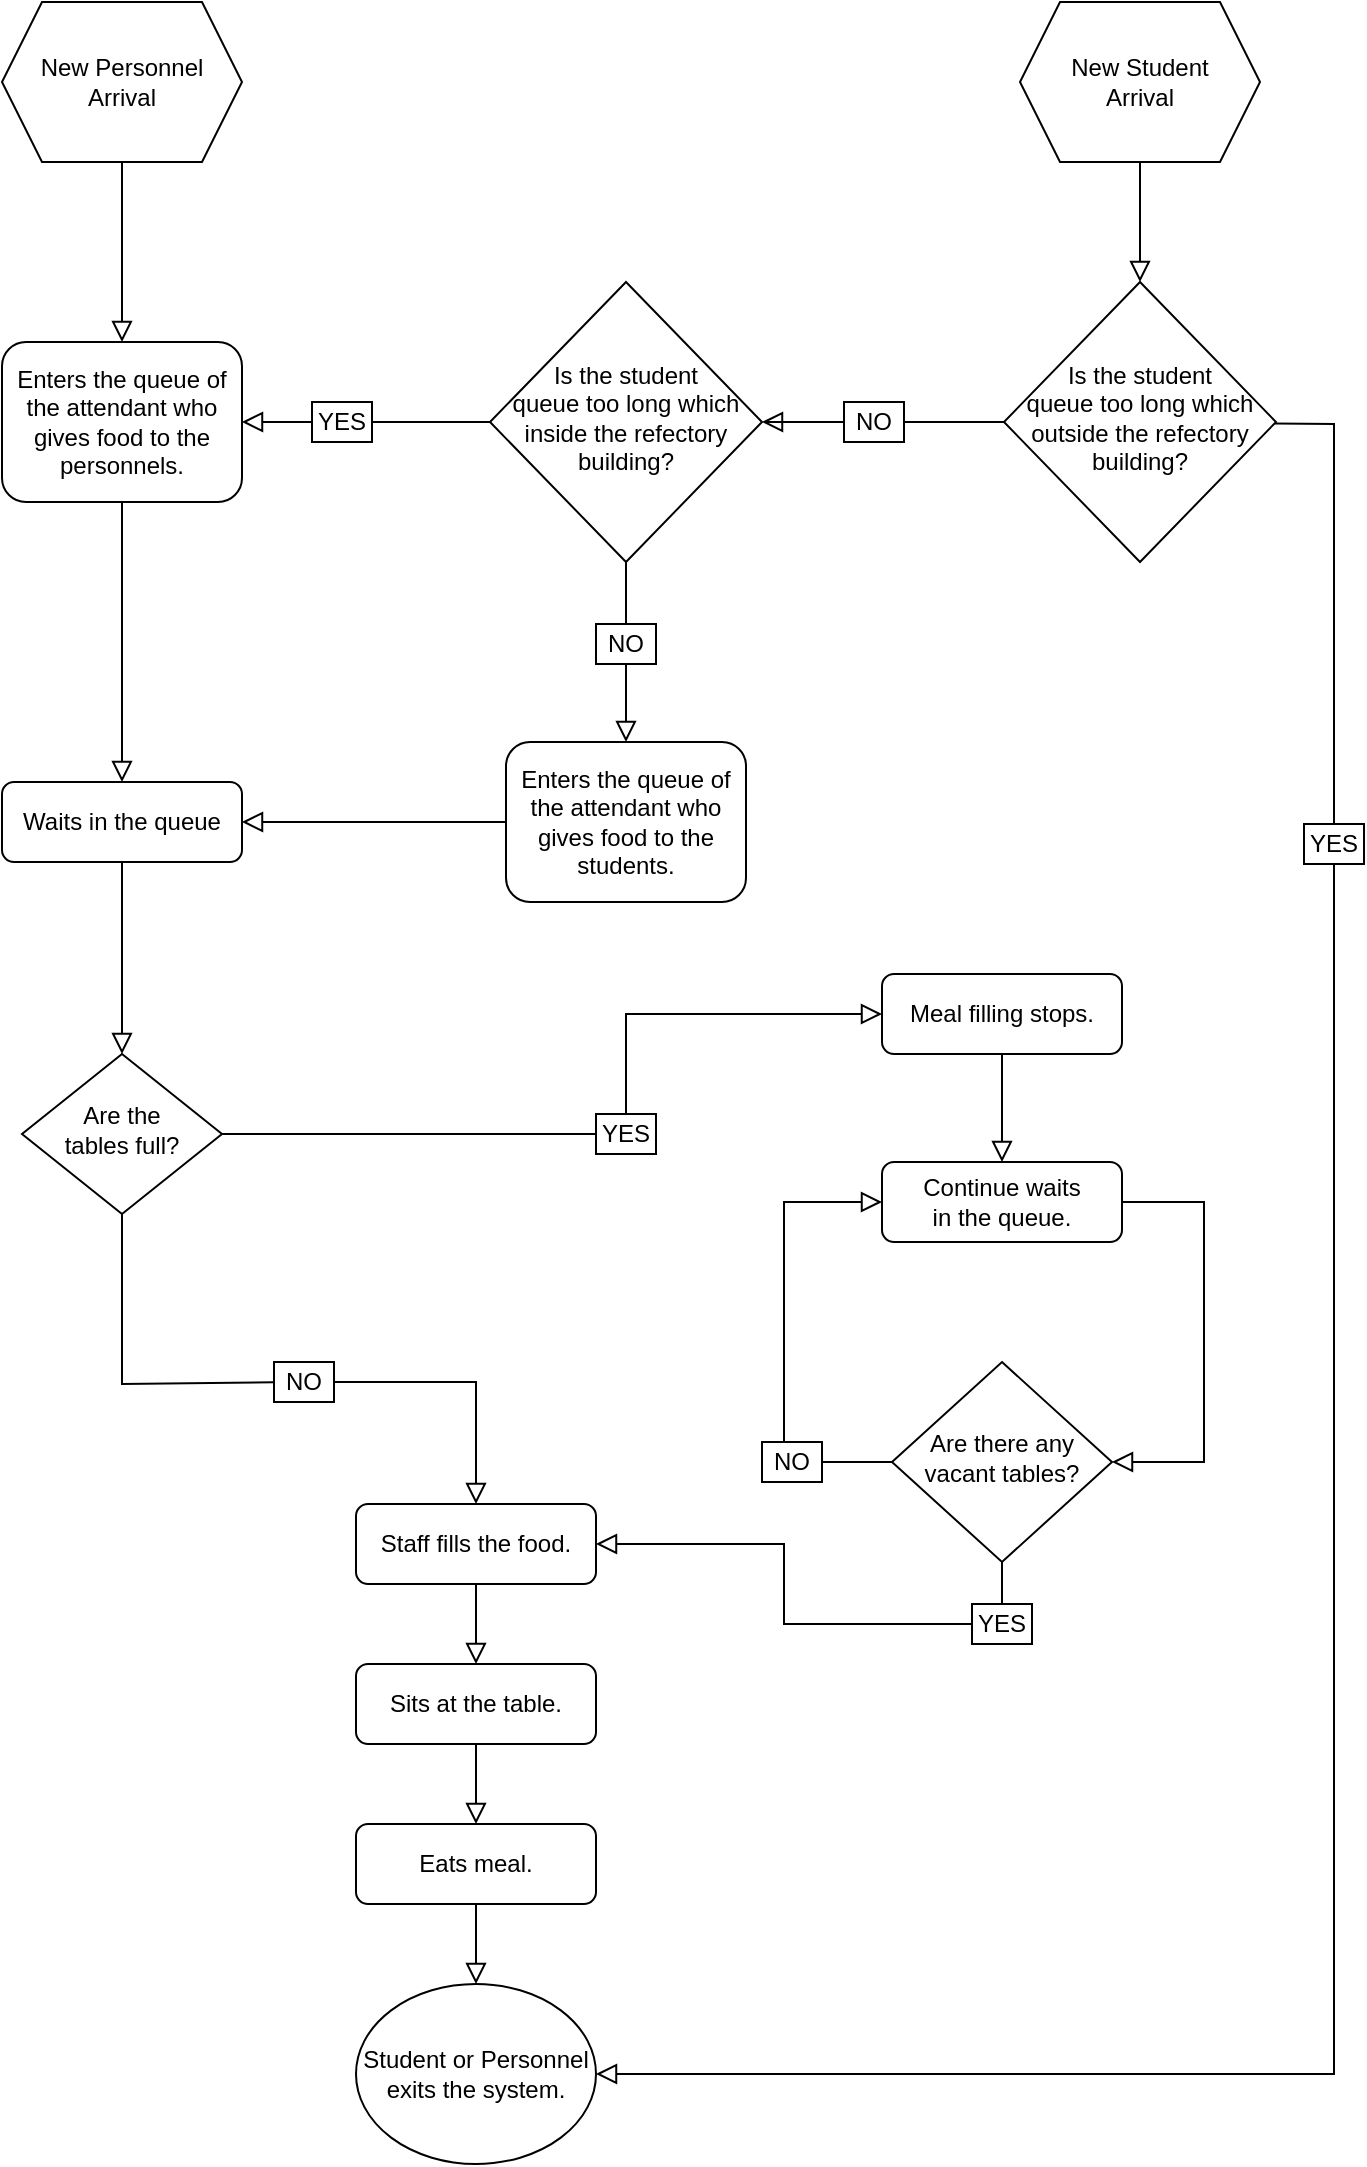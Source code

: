 <mxfile version="20.7.4" type="device"><diagram id="C5RBs43oDa-KdzZeNtuy" name="Page-1"><mxGraphModel dx="1687" dy="936" grid="1" gridSize="10" guides="1" tooltips="1" connect="1" arrows="1" fold="1" page="1" pageScale="1" pageWidth="827" pageHeight="1169" math="0" shadow="0"><root><mxCell id="WIyWlLk6GJQsqaUBKTNV-0"/><mxCell id="WIyWlLk6GJQsqaUBKTNV-1" parent="WIyWlLk6GJQsqaUBKTNV-0"/><mxCell id="ZQJ4ThUN4z0ttn7727NI-0" value="New Student&lt;br&gt;Arrival" style="shape=hexagon;perimeter=hexagonPerimeter2;whiteSpace=wrap;html=1;fixedSize=1;" parent="WIyWlLk6GJQsqaUBKTNV-1" vertex="1"><mxGeometry x="589" y="59" width="120" height="80" as="geometry"/></mxCell><mxCell id="ZQJ4ThUN4z0ttn7727NI-1" value="New Personnel Arrival" style="shape=hexagon;perimeter=hexagonPerimeter2;whiteSpace=wrap;html=1;fixedSize=1;" parent="WIyWlLk6GJQsqaUBKTNV-1" vertex="1"><mxGeometry x="80" y="59" width="120" height="80" as="geometry"/></mxCell><mxCell id="ZQJ4ThUN4z0ttn7727NI-4" value="" style="rounded=0;html=1;jettySize=auto;orthogonalLoop=1;fontSize=11;endArrow=block;endFill=0;endSize=8;strokeWidth=1;shadow=0;labelBackgroundColor=none;edgeStyle=orthogonalEdgeStyle;" parent="WIyWlLk6GJQsqaUBKTNV-1" source="ZQJ4ThUN4z0ttn7727NI-1" target="ZQJ4ThUN4z0ttn7727NI-6" edge="1"><mxGeometry x="-1" y="158" relative="1" as="geometry"><mxPoint x="139.09" y="149" as="sourcePoint"/><mxPoint x="139.09" y="199" as="targetPoint"/><mxPoint x="-108" y="-150" as="offset"/></mxGeometry></mxCell><mxCell id="ZQJ4ThUN4z0ttn7727NI-5" value="" style="rounded=0;html=1;jettySize=auto;orthogonalLoop=1;fontSize=11;endArrow=block;endFill=0;endSize=8;strokeWidth=1;shadow=0;labelBackgroundColor=none;edgeStyle=orthogonalEdgeStyle;" parent="WIyWlLk6GJQsqaUBKTNV-1" source="ZQJ4ThUN4z0ttn7727NI-0" target="fEY2b7OxNCGMePbxUrAP-0" edge="1"><mxGeometry x="-1" y="158" relative="1" as="geometry"><mxPoint x="440" y="149" as="sourcePoint"/><mxPoint x="430" y="189" as="targetPoint"/><mxPoint x="-108" y="-150" as="offset"/></mxGeometry></mxCell><mxCell id="ZQJ4ThUN4z0ttn7727NI-6" value="Enters the queue of the attendant who gives food to the personnels." style="rounded=1;whiteSpace=wrap;html=1;fontSize=12;glass=0;strokeWidth=1;shadow=0;" parent="WIyWlLk6GJQsqaUBKTNV-1" vertex="1"><mxGeometry x="80" y="229" width="120" height="80" as="geometry"/></mxCell><mxCell id="ZQJ4ThUN4z0ttn7727NI-7" value="Enters the queue of the attendant who gives food to the students." style="rounded=1;whiteSpace=wrap;html=1;fontSize=12;glass=0;strokeWidth=1;shadow=0;" parent="WIyWlLk6GJQsqaUBKTNV-1" vertex="1"><mxGeometry x="332" y="429" width="120" height="80" as="geometry"/></mxCell><mxCell id="ZQJ4ThUN4z0ttn7727NI-8" value="Is the student &lt;br&gt;queue too long which inside the refectory building?" style="rhombus;whiteSpace=wrap;html=1;shadow=0;fontFamily=Helvetica;fontSize=12;align=center;strokeWidth=1;spacing=6;spacingTop=-4;" parent="WIyWlLk6GJQsqaUBKTNV-1" vertex="1"><mxGeometry x="324" y="199" width="136" height="140" as="geometry"/></mxCell><mxCell id="ZQJ4ThUN4z0ttn7727NI-9" value="Are the&lt;br&gt;tables full?" style="rhombus;whiteSpace=wrap;html=1;shadow=0;fontFamily=Helvetica;fontSize=12;align=center;strokeWidth=1;spacing=6;spacingTop=-4;" parent="WIyWlLk6GJQsqaUBKTNV-1" vertex="1"><mxGeometry x="90" y="585" width="100" height="80" as="geometry"/></mxCell><mxCell id="ZQJ4ThUN4z0ttn7727NI-11" value="YES" style="rounded=0;whiteSpace=wrap;html=1;" parent="WIyWlLk6GJQsqaUBKTNV-1" vertex="1"><mxGeometry x="235" y="259" width="30" height="20" as="geometry"/></mxCell><mxCell id="ZQJ4ThUN4z0ttn7727NI-13" value="" style="rounded=0;html=1;jettySize=auto;orthogonalLoop=1;fontSize=11;endArrow=block;endFill=0;endSize=8;strokeWidth=1;shadow=0;labelBackgroundColor=none;edgeStyle=orthogonalEdgeStyle;" parent="WIyWlLk6GJQsqaUBKTNV-1" source="ZQJ4ThUN4z0ttn7727NI-11" target="ZQJ4ThUN4z0ttn7727NI-6" edge="1"><mxGeometry x="-1" y="158" relative="1" as="geometry"><mxPoint x="260" y="339" as="sourcePoint"/><mxPoint x="290" y="239" as="targetPoint"/><mxPoint x="-108" y="-150" as="offset"/><Array as="points"/></mxGeometry></mxCell><mxCell id="ZQJ4ThUN4z0ttn7727NI-16" value="NO" style="rounded=0;whiteSpace=wrap;html=1;" parent="WIyWlLk6GJQsqaUBKTNV-1" vertex="1"><mxGeometry x="377" y="370" width="30" height="20" as="geometry"/></mxCell><mxCell id="ZQJ4ThUN4z0ttn7727NI-17" value="" style="endArrow=none;html=1;rounded=0;" parent="WIyWlLk6GJQsqaUBKTNV-1" source="ZQJ4ThUN4z0ttn7727NI-11" target="ZQJ4ThUN4z0ttn7727NI-8" edge="1"><mxGeometry width="50" height="50" relative="1" as="geometry"><mxPoint x="300" y="349" as="sourcePoint"/><mxPoint x="350" y="299" as="targetPoint"/></mxGeometry></mxCell><mxCell id="ZQJ4ThUN4z0ttn7727NI-18" value="" style="endArrow=none;html=1;rounded=0;" parent="WIyWlLk6GJQsqaUBKTNV-1" source="ZQJ4ThUN4z0ttn7727NI-16" target="ZQJ4ThUN4z0ttn7727NI-8" edge="1"><mxGeometry width="50" height="50" relative="1" as="geometry"><mxPoint x="320" y="249" as="sourcePoint"/><mxPoint x="385" y="249" as="targetPoint"/></mxGeometry></mxCell><mxCell id="ZQJ4ThUN4z0ttn7727NI-19" value="" style="rounded=0;html=1;jettySize=auto;orthogonalLoop=1;fontSize=11;endArrow=block;endFill=0;endSize=8;strokeWidth=1;shadow=0;labelBackgroundColor=none;edgeStyle=orthogonalEdgeStyle;" parent="WIyWlLk6GJQsqaUBKTNV-1" source="ZQJ4ThUN4z0ttn7727NI-16" target="ZQJ4ThUN4z0ttn7727NI-7" edge="1"><mxGeometry x="-1" y="158" relative="1" as="geometry"><mxPoint x="290" y="249" as="sourcePoint"/><mxPoint x="210" y="249" as="targetPoint"/><mxPoint x="-108" y="-150" as="offset"/><Array as="points"/></mxGeometry></mxCell><mxCell id="ZQJ4ThUN4z0ttn7727NI-20" value="Waits in the queue" style="rounded=1;whiteSpace=wrap;html=1;fontSize=12;glass=0;strokeWidth=1;shadow=0;" parent="WIyWlLk6GJQsqaUBKTNV-1" vertex="1"><mxGeometry x="80" y="449" width="120" height="40" as="geometry"/></mxCell><mxCell id="ZQJ4ThUN4z0ttn7727NI-22" value="" style="rounded=0;html=1;jettySize=auto;orthogonalLoop=1;fontSize=11;endArrow=block;endFill=0;endSize=8;strokeWidth=1;shadow=0;labelBackgroundColor=none;edgeStyle=orthogonalEdgeStyle;" parent="WIyWlLk6GJQsqaUBKTNV-1" source="ZQJ4ThUN4z0ttn7727NI-7" target="ZQJ4ThUN4z0ttn7727NI-20" edge="1"><mxGeometry x="-1" y="158" relative="1" as="geometry"><mxPoint x="300" y="259" as="sourcePoint"/><mxPoint x="271" y="400" as="targetPoint"/><mxPoint x="-108" y="-150" as="offset"/><Array as="points"/></mxGeometry></mxCell><mxCell id="ZQJ4ThUN4z0ttn7727NI-28" value="" style="rounded=0;html=1;jettySize=auto;orthogonalLoop=1;fontSize=11;endArrow=block;endFill=0;endSize=8;strokeWidth=1;shadow=0;labelBackgroundColor=none;edgeStyle=orthogonalEdgeStyle;" parent="WIyWlLk6GJQsqaUBKTNV-1" source="ZQJ4ThUN4z0ttn7727NI-20" target="ZQJ4ThUN4z0ttn7727NI-9" edge="1"><mxGeometry x="-1" y="158" relative="1" as="geometry"><mxPoint x="375" y="409" as="sourcePoint"/><mxPoint x="295" y="409" as="targetPoint"/><mxPoint x="-108" y="-150" as="offset"/><Array as="points"/></mxGeometry></mxCell><mxCell id="ZQJ4ThUN4z0ttn7727NI-30" value="NO" style="rounded=0;whiteSpace=wrap;html=1;" parent="WIyWlLk6GJQsqaUBKTNV-1" vertex="1"><mxGeometry x="501" y="259" width="30" height="20" as="geometry"/></mxCell><mxCell id="ZQJ4ThUN4z0ttn7727NI-32" value="YES" style="rounded=0;whiteSpace=wrap;html=1;" parent="WIyWlLk6GJQsqaUBKTNV-1" vertex="1"><mxGeometry x="731" y="470" width="30" height="20" as="geometry"/></mxCell><mxCell id="ZQJ4ThUN4z0ttn7727NI-33" value="NO" style="rounded=0;whiteSpace=wrap;html=1;" parent="WIyWlLk6GJQsqaUBKTNV-1" vertex="1"><mxGeometry x="216" y="739" width="30" height="20" as="geometry"/></mxCell><mxCell id="ZQJ4ThUN4z0ttn7727NI-34" value="" style="rounded=0;html=1;jettySize=auto;orthogonalLoop=1;fontSize=11;endArrow=block;endFill=0;endSize=8;strokeWidth=1;shadow=0;labelBackgroundColor=none;edgeStyle=orthogonalEdgeStyle;" parent="WIyWlLk6GJQsqaUBKTNV-1" source="ZQJ4ThUN4z0ttn7727NI-33" target="ZQJ4ThUN4z0ttn7727NI-37" edge="1"><mxGeometry x="-1" y="158" relative="1" as="geometry"><mxPoint x="305" y="589" as="sourcePoint"/><mxPoint x="305" y="639" as="targetPoint"/><mxPoint x="-108" y="-150" as="offset"/><Array as="points"/></mxGeometry></mxCell><mxCell id="ZQJ4ThUN4z0ttn7727NI-35" value="Eats meal." style="rounded=1;whiteSpace=wrap;html=1;fontSize=12;glass=0;strokeWidth=1;shadow=0;" parent="WIyWlLk6GJQsqaUBKTNV-1" vertex="1"><mxGeometry x="257" y="970" width="120" height="40" as="geometry"/></mxCell><mxCell id="ZQJ4ThUN4z0ttn7727NI-36" value="Sits at the table." style="rounded=1;whiteSpace=wrap;html=1;fontSize=12;glass=0;strokeWidth=1;shadow=0;" parent="WIyWlLk6GJQsqaUBKTNV-1" vertex="1"><mxGeometry x="257" y="890" width="120" height="40" as="geometry"/></mxCell><mxCell id="ZQJ4ThUN4z0ttn7727NI-37" value="Staff fills the food." style="rounded=1;whiteSpace=wrap;html=1;fontSize=12;glass=0;strokeWidth=1;shadow=0;" parent="WIyWlLk6GJQsqaUBKTNV-1" vertex="1"><mxGeometry x="257" y="810" width="120" height="40" as="geometry"/></mxCell><mxCell id="ZQJ4ThUN4z0ttn7727NI-38" value="" style="endArrow=none;html=1;rounded=0;" parent="WIyWlLk6GJQsqaUBKTNV-1" source="ZQJ4ThUN4z0ttn7727NI-9" target="ZQJ4ThUN4z0ttn7727NI-33" edge="1"><mxGeometry width="50" height="50" relative="1" as="geometry"><mxPoint x="390" y="699" as="sourcePoint"/><mxPoint x="455" y="699" as="targetPoint"/><Array as="points"><mxPoint x="140" y="750"/></Array></mxGeometry></mxCell><mxCell id="ZQJ4ThUN4z0ttn7727NI-39" value="" style="rounded=0;html=1;jettySize=auto;orthogonalLoop=1;fontSize=11;endArrow=block;endFill=0;endSize=8;strokeWidth=1;shadow=0;labelBackgroundColor=none;edgeStyle=orthogonalEdgeStyle;" parent="WIyWlLk6GJQsqaUBKTNV-1" source="ZQJ4ThUN4z0ttn7727NI-37" target="ZQJ4ThUN4z0ttn7727NI-36" edge="1"><mxGeometry x="-1" y="158" relative="1" as="geometry"><mxPoint x="305.037" y="769" as="sourcePoint"/><mxPoint x="305.037" y="799" as="targetPoint"/><mxPoint x="-108" y="-150" as="offset"/><Array as="points"/></mxGeometry></mxCell><mxCell id="ZQJ4ThUN4z0ttn7727NI-40" value="" style="rounded=0;html=1;jettySize=auto;orthogonalLoop=1;fontSize=11;endArrow=block;endFill=0;endSize=8;strokeWidth=1;shadow=0;labelBackgroundColor=none;edgeStyle=orthogonalEdgeStyle;" parent="WIyWlLk6GJQsqaUBKTNV-1" source="ZQJ4ThUN4z0ttn7727NI-36" target="ZQJ4ThUN4z0ttn7727NI-35" edge="1"><mxGeometry x="-1" y="158" relative="1" as="geometry"><mxPoint x="315.037" y="779" as="sourcePoint"/><mxPoint x="315.037" y="809" as="targetPoint"/><mxPoint x="-108" y="-150" as="offset"/><Array as="points"/></mxGeometry></mxCell><mxCell id="ZQJ4ThUN4z0ttn7727NI-41" value="" style="rounded=0;html=1;jettySize=auto;orthogonalLoop=1;fontSize=11;endArrow=block;endFill=0;endSize=8;strokeWidth=1;shadow=0;labelBackgroundColor=none;edgeStyle=orthogonalEdgeStyle;" parent="WIyWlLk6GJQsqaUBKTNV-1" source="ZQJ4ThUN4z0ttn7727NI-30" target="ZQJ4ThUN4z0ttn7727NI-8" edge="1"><mxGeometry x="-1" y="158" relative="1" as="geometry"><mxPoint x="325.037" y="789" as="sourcePoint"/><mxPoint x="291" y="530" as="targetPoint"/><mxPoint x="-108" y="-150" as="offset"/><Array as="points"><mxPoint x="461" y="269"/><mxPoint x="461" y="269"/></Array></mxGeometry></mxCell><mxCell id="ZQJ4ThUN4z0ttn7727NI-42" value="" style="endArrow=none;html=1;rounded=0;" parent="WIyWlLk6GJQsqaUBKTNV-1" source="ZQJ4ThUN4z0ttn7727NI-32" target="fEY2b7OxNCGMePbxUrAP-0" edge="1"><mxGeometry width="50" height="50" relative="1" as="geometry"><mxPoint x="50" y="398.33" as="sourcePoint"/><mxPoint x="641" y="399" as="targetPoint"/><Array as="points"><mxPoint x="746" y="270"/></Array></mxGeometry></mxCell><mxCell id="ZQJ4ThUN4z0ttn7727NI-44" value="YES" style="rounded=0;whiteSpace=wrap;html=1;" parent="WIyWlLk6GJQsqaUBKTNV-1" vertex="1"><mxGeometry x="377" y="615" width="30" height="20" as="geometry"/></mxCell><mxCell id="YB-0Uny3FheVWcsM7ljt-0" value="" style="endArrow=none;html=1;rounded=0;" parent="WIyWlLk6GJQsqaUBKTNV-1" source="ZQJ4ThUN4z0ttn7727NI-9" target="ZQJ4ThUN4z0ttn7727NI-44" edge="1"><mxGeometry width="50" height="50" relative="1" as="geometry"><mxPoint x="370" y="639" as="sourcePoint"/><mxPoint x="420" y="589" as="targetPoint"/></mxGeometry></mxCell><mxCell id="YB-0Uny3FheVWcsM7ljt-1" value="Meal filling stops." style="rounded=1;whiteSpace=wrap;html=1;fontSize=12;glass=0;strokeWidth=1;shadow=0;" parent="WIyWlLk6GJQsqaUBKTNV-1" vertex="1"><mxGeometry x="520" y="545" width="120" height="40" as="geometry"/></mxCell><mxCell id="YB-0Uny3FheVWcsM7ljt-3" value="Are there any vacant tables?" style="rhombus;whiteSpace=wrap;html=1;shadow=0;fontFamily=Helvetica;fontSize=12;align=center;strokeWidth=1;spacing=6;spacingTop=-4;" parent="WIyWlLk6GJQsqaUBKTNV-1" vertex="1"><mxGeometry x="525" y="739" width="110" height="100" as="geometry"/></mxCell><mxCell id="YB-0Uny3FheVWcsM7ljt-5" value="NO" style="rounded=0;whiteSpace=wrap;html=1;" parent="WIyWlLk6GJQsqaUBKTNV-1" vertex="1"><mxGeometry x="460" y="779" width="30" height="20" as="geometry"/></mxCell><mxCell id="YB-0Uny3FheVWcsM7ljt-6" value="" style="endArrow=none;html=1;rounded=0;" parent="WIyWlLk6GJQsqaUBKTNV-1" source="YB-0Uny3FheVWcsM7ljt-5" target="YB-0Uny3FheVWcsM7ljt-3" edge="1"><mxGeometry width="50" height="50" relative="1" as="geometry"><mxPoint x="480" y="889" as="sourcePoint"/><mxPoint x="530" y="839" as="targetPoint"/></mxGeometry></mxCell><mxCell id="YB-0Uny3FheVWcsM7ljt-8" value="YES" style="rounded=0;whiteSpace=wrap;html=1;" parent="WIyWlLk6GJQsqaUBKTNV-1" vertex="1"><mxGeometry x="565" y="860" width="30" height="20" as="geometry"/></mxCell><mxCell id="YB-0Uny3FheVWcsM7ljt-9" value="" style="endArrow=none;html=1;rounded=0;" parent="WIyWlLk6GJQsqaUBKTNV-1" source="YB-0Uny3FheVWcsM7ljt-8" target="YB-0Uny3FheVWcsM7ljt-3" edge="1"><mxGeometry width="50" height="50" relative="1" as="geometry"><mxPoint x="610" y="859" as="sourcePoint"/><mxPoint x="660" y="809" as="targetPoint"/></mxGeometry></mxCell><mxCell id="YB-0Uny3FheVWcsM7ljt-11" value="Continue waits&lt;br&gt;in the queue." style="rounded=1;whiteSpace=wrap;html=1;fontSize=12;glass=0;strokeWidth=1;shadow=0;" parent="WIyWlLk6GJQsqaUBKTNV-1" vertex="1"><mxGeometry x="520" y="639" width="120" height="40" as="geometry"/></mxCell><mxCell id="YB-0Uny3FheVWcsM7ljt-13" value="Student or Personnel exits the system." style="ellipse;whiteSpace=wrap;html=1;" parent="WIyWlLk6GJQsqaUBKTNV-1" vertex="1"><mxGeometry x="257" y="1050" width="120" height="90" as="geometry"/></mxCell><mxCell id="fEY2b7OxNCGMePbxUrAP-0" value="Is the student &lt;br&gt;queue too long which outside the refectory building?" style="rhombus;whiteSpace=wrap;html=1;shadow=0;fontFamily=Helvetica;fontSize=12;align=center;strokeWidth=1;spacing=6;spacingTop=-4;" vertex="1" parent="WIyWlLk6GJQsqaUBKTNV-1"><mxGeometry x="581" y="199" width="136" height="140" as="geometry"/></mxCell><mxCell id="fEY2b7OxNCGMePbxUrAP-1" value="" style="endArrow=none;html=1;rounded=0;" edge="1" parent="WIyWlLk6GJQsqaUBKTNV-1" source="ZQJ4ThUN4z0ttn7727NI-30" target="fEY2b7OxNCGMePbxUrAP-0"><mxGeometry width="50" height="50" relative="1" as="geometry"><mxPoint x="525" y="210" as="sourcePoint"/><mxPoint x="584" y="210" as="targetPoint"/></mxGeometry></mxCell><mxCell id="fEY2b7OxNCGMePbxUrAP-2" value="" style="rounded=0;html=1;jettySize=auto;orthogonalLoop=1;fontSize=11;endArrow=block;endFill=0;endSize=8;strokeWidth=1;shadow=0;labelBackgroundColor=none;edgeStyle=orthogonalEdgeStyle;" edge="1" parent="WIyWlLk6GJQsqaUBKTNV-1" source="ZQJ4ThUN4z0ttn7727NI-6" target="ZQJ4ThUN4z0ttn7727NI-20"><mxGeometry x="-1" y="158" relative="1" as="geometry"><mxPoint x="148" y="379.41" as="sourcePoint"/><mxPoint x="61" y="379.41" as="targetPoint"/><mxPoint x="-108" y="-150" as="offset"/><Array as="points"/></mxGeometry></mxCell><mxCell id="fEY2b7OxNCGMePbxUrAP-7" value="" style="rounded=0;html=1;jettySize=auto;orthogonalLoop=1;fontSize=11;endArrow=block;endFill=0;endSize=8;strokeWidth=1;shadow=0;labelBackgroundColor=none;edgeStyle=orthogonalEdgeStyle;exitX=0.5;exitY=0;exitDx=0;exitDy=0;" edge="1" parent="WIyWlLk6GJQsqaUBKTNV-1" source="YB-0Uny3FheVWcsM7ljt-5" target="YB-0Uny3FheVWcsM7ljt-11"><mxGeometry x="-1" y="158" relative="1" as="geometry"><mxPoint x="458.819" y="700" as="sourcePoint"/><mxPoint x="458.819" y="730" as="targetPoint"/><mxPoint x="-108" y="-150" as="offset"/><Array as="points"><mxPoint x="471" y="779"/><mxPoint x="471" y="659"/></Array></mxGeometry></mxCell><mxCell id="fEY2b7OxNCGMePbxUrAP-8" value="" style="rounded=0;html=1;jettySize=auto;orthogonalLoop=1;fontSize=11;endArrow=block;endFill=0;endSize=8;strokeWidth=1;shadow=0;labelBackgroundColor=none;edgeStyle=orthogonalEdgeStyle;exitX=0;exitY=0.5;exitDx=0;exitDy=0;" edge="1" parent="WIyWlLk6GJQsqaUBKTNV-1" source="YB-0Uny3FheVWcsM7ljt-8" target="ZQJ4ThUN4z0ttn7727NI-37"><mxGeometry x="-1" y="158" relative="1" as="geometry"><mxPoint x="461.999" y="930" as="sourcePoint"/><mxPoint x="461.999" y="960" as="targetPoint"/><mxPoint x="-108" y="-150" as="offset"/><Array as="points"><mxPoint x="471" y="870"/><mxPoint x="471" y="830"/></Array></mxGeometry></mxCell><mxCell id="fEY2b7OxNCGMePbxUrAP-9" value="" style="rounded=0;html=1;jettySize=auto;orthogonalLoop=1;fontSize=11;endArrow=block;endFill=0;endSize=8;strokeWidth=1;shadow=0;labelBackgroundColor=none;edgeStyle=orthogonalEdgeStyle;" edge="1" parent="WIyWlLk6GJQsqaUBKTNV-1" source="YB-0Uny3FheVWcsM7ljt-1" target="YB-0Uny3FheVWcsM7ljt-11"><mxGeometry x="-1" y="158" relative="1" as="geometry"><mxPoint x="471.999" y="940" as="sourcePoint"/><mxPoint x="471.999" y="970" as="targetPoint"/><mxPoint x="-108" y="-150" as="offset"/><Array as="points"/></mxGeometry></mxCell><mxCell id="fEY2b7OxNCGMePbxUrAP-10" value="" style="rounded=0;html=1;jettySize=auto;orthogonalLoop=1;fontSize=11;endArrow=block;endFill=0;endSize=8;strokeWidth=1;shadow=0;labelBackgroundColor=none;edgeStyle=orthogonalEdgeStyle;exitX=0.5;exitY=0;exitDx=0;exitDy=0;" edge="1" parent="WIyWlLk6GJQsqaUBKTNV-1" source="ZQJ4ThUN4z0ttn7727NI-44" target="YB-0Uny3FheVWcsM7ljt-1"><mxGeometry x="-1" y="158" relative="1" as="geometry"><mxPoint x="406.999" y="570" as="sourcePoint"/><mxPoint x="406.999" y="600" as="targetPoint"/><mxPoint x="-108" y="-150" as="offset"/><Array as="points"><mxPoint x="392" y="565"/></Array></mxGeometry></mxCell><mxCell id="fEY2b7OxNCGMePbxUrAP-11" value="" style="rounded=0;html=1;jettySize=auto;orthogonalLoop=1;fontSize=11;endArrow=block;endFill=0;endSize=8;strokeWidth=1;shadow=0;labelBackgroundColor=none;edgeStyle=orthogonalEdgeStyle;" edge="1" parent="WIyWlLk6GJQsqaUBKTNV-1" source="ZQJ4ThUN4z0ttn7727NI-35" target="YB-0Uny3FheVWcsM7ljt-13"><mxGeometry x="-1" y="158" relative="1" as="geometry"><mxPoint x="350.999" y="1010" as="sourcePoint"/><mxPoint x="350.999" y="1040" as="targetPoint"/><mxPoint x="-108" y="-150" as="offset"/><Array as="points"/></mxGeometry></mxCell><mxCell id="fEY2b7OxNCGMePbxUrAP-12" value="" style="rounded=0;html=1;jettySize=auto;orthogonalLoop=1;fontSize=11;endArrow=block;endFill=0;endSize=8;strokeWidth=1;shadow=0;labelBackgroundColor=none;edgeStyle=orthogonalEdgeStyle;" edge="1" parent="WIyWlLk6GJQsqaUBKTNV-1" source="ZQJ4ThUN4z0ttn7727NI-32" target="YB-0Uny3FheVWcsM7ljt-13"><mxGeometry x="-1" y="158" relative="1" as="geometry"><mxPoint x="680.999" y="1030" as="sourcePoint"/><mxPoint x="680.999" y="1060" as="targetPoint"/><mxPoint x="-108" y="-150" as="offset"/><Array as="points"><mxPoint x="746" y="1095"/></Array></mxGeometry></mxCell><mxCell id="fEY2b7OxNCGMePbxUrAP-13" value="" style="rounded=0;html=1;jettySize=auto;orthogonalLoop=1;fontSize=11;endArrow=block;endFill=0;endSize=8;strokeWidth=1;shadow=0;labelBackgroundColor=none;edgeStyle=orthogonalEdgeStyle;" edge="1" parent="WIyWlLk6GJQsqaUBKTNV-1" source="YB-0Uny3FheVWcsM7ljt-11" target="YB-0Uny3FheVWcsM7ljt-3"><mxGeometry x="-1" y="158" relative="1" as="geometry"><mxPoint x="471.999" y="940" as="sourcePoint"/><mxPoint x="471.999" y="970" as="targetPoint"/><mxPoint x="-108" y="-150" as="offset"/><Array as="points"><mxPoint x="681" y="659"/><mxPoint x="681" y="789"/></Array></mxGeometry></mxCell></root></mxGraphModel></diagram></mxfile>